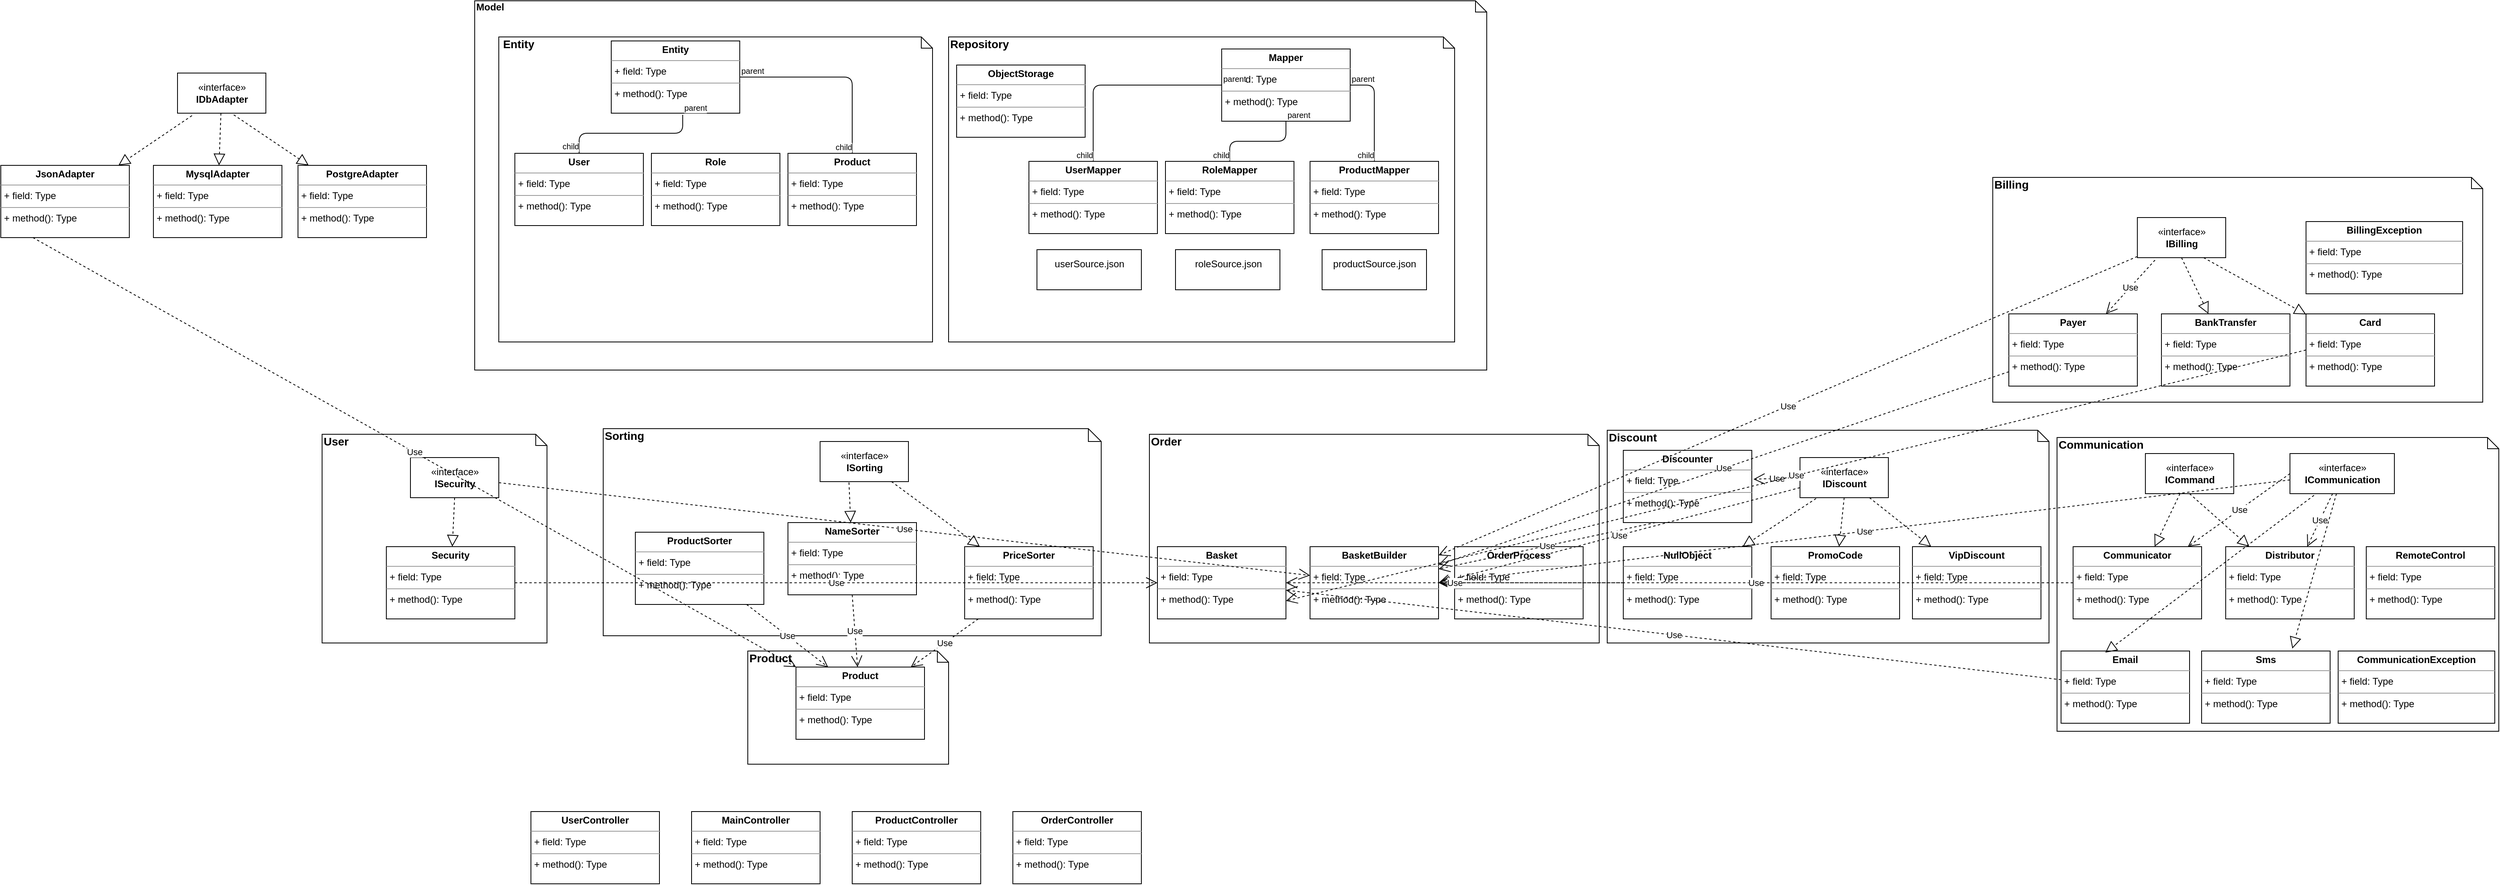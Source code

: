 <mxfile version="10.6.0" type="github"><diagram id="AGDRdy9E8Ncb0qvLrpPc" name="Page-1"><mxGraphModel dx="3084" dy="2414" grid="1" gridSize="10" guides="1" tooltips="1" connect="1" arrows="1" fold="1" page="1" pageScale="1" pageWidth="827" pageHeight="1169" math="0" shadow="0"><root><mxCell id="0"/><mxCell id="1" parent="0"/><mxCell id="s_mIsvqeOiiP8ByyHP-j-70" value="&lt;font size=&quot;1&quot;&gt;&lt;b style=&quot;font-size: 14px&quot;&gt;User&lt;/b&gt;&lt;/font&gt;" style="shape=note;whiteSpace=wrap;html=1;size=14;verticalAlign=top;align=left;spacingTop=-6;gradientColor=#ffffff;labelBackgroundColor=none;labelBorderColor=none;" vertex="1" parent="1"><mxGeometry x="-230" y="510" width="280" height="260" as="geometry"/></mxCell><mxCell id="s_mIsvqeOiiP8ByyHP-j-69" value="&lt;font size=&quot;1&quot;&gt;&lt;b style=&quot;font-size: 14px&quot;&gt;Sorting&lt;/b&gt;&lt;/font&gt;" style="shape=note;whiteSpace=wrap;html=1;size=16;verticalAlign=top;align=left;spacingTop=-6;gradientColor=#ffffff;" vertex="1" parent="1"><mxGeometry x="120" y="503" width="620" height="258" as="geometry"/></mxCell><mxCell id="s_mIsvqeOiiP8ByyHP-j-68" value="&lt;font size=&quot;1&quot;&gt;&lt;b style=&quot;font-size: 14px&quot;&gt;Product&lt;/b&gt;&lt;/font&gt;" style="shape=note;whiteSpace=wrap;html=1;size=14;verticalAlign=top;align=left;spacingTop=-6;gradientColor=#ffffff;" vertex="1" parent="1"><mxGeometry x="300" y="780" width="250" height="141" as="geometry"/></mxCell><mxCell id="s_mIsvqeOiiP8ByyHP-j-67" value="&lt;font size=&quot;1&quot;&gt;&lt;b style=&quot;font-size: 14px&quot;&gt;Order&lt;/b&gt;&lt;/font&gt;" style="shape=note;whiteSpace=wrap;html=1;size=14;verticalAlign=top;align=left;spacingTop=-6;gradientColor=#ffffff;" vertex="1" parent="1"><mxGeometry x="800" y="510" width="560" height="260" as="geometry"/></mxCell><mxCell id="s_mIsvqeOiiP8ByyHP-j-66" value="&lt;font size=&quot;1&quot;&gt;&lt;b style=&quot;font-size: 14px&quot;&gt;Discount&lt;/b&gt;&lt;/font&gt;" style="shape=note;whiteSpace=wrap;html=1;size=14;verticalAlign=top;align=left;spacingTop=-6;gradientColor=#ffffff;" vertex="1" parent="1"><mxGeometry x="1370" y="505" width="550" height="265" as="geometry"/></mxCell><mxCell id="s_mIsvqeOiiP8ByyHP-j-65" value="&lt;font size=&quot;1&quot;&gt;&lt;b style=&quot;font-size: 14px&quot;&gt;Communication&lt;/b&gt;&lt;/font&gt;" style="shape=note;whiteSpace=wrap;html=1;size=14;verticalAlign=top;align=left;spacingTop=-6;gradientColor=#ffffff;" vertex="1" parent="1"><mxGeometry x="1930" y="514" width="550" height="366" as="geometry"/></mxCell><mxCell id="s_mIsvqeOiiP8ByyHP-j-64" value="&lt;font size=&quot;1&quot;&gt;&lt;b style=&quot;font-size: 14px&quot;&gt;Billing&lt;/b&gt;&lt;/font&gt;" style="shape=note;whiteSpace=wrap;html=1;size=14;verticalAlign=top;align=left;spacingTop=-6;gradientColor=#ffffff;" vertex="1" parent="1"><mxGeometry x="1850" y="190" width="610" height="280" as="geometry"/></mxCell><mxCell id="s_mIsvqeOiiP8ByyHP-j-18" value="&lt;b&gt;Model&lt;/b&gt;" style="shape=note;whiteSpace=wrap;html=1;size=14;verticalAlign=top;align=left;spacingTop=-6;gradientColor=#ffffff;" vertex="1" parent="1"><mxGeometry x="-40" y="-30" width="1260" height="460" as="geometry"/></mxCell><mxCell id="s_mIsvqeOiiP8ByyHP-j-16" value="&lt;font size=&quot;1&quot;&gt;&lt;b style=&quot;font-size: 14px&quot;&gt;Repository&lt;/b&gt;&lt;/font&gt;" style="shape=note;whiteSpace=wrap;html=1;size=14;verticalAlign=top;align=left;spacingTop=-6;gradientColor=#ffffff;" vertex="1" parent="1"><mxGeometry x="550" y="15" width="630" height="380" as="geometry"/></mxCell><mxCell id="s_mIsvqeOiiP8ByyHP-j-15" value="&amp;nbsp;&lt;font style=&quot;font-size: 14px&quot;&gt;&lt;b&gt;Entity&lt;/b&gt;&lt;/font&gt;" style="shape=note;whiteSpace=wrap;html=1;size=14;verticalAlign=top;align=left;spacingTop=-6;gradientColor=#ffffff;" vertex="1" parent="1"><mxGeometry x="-10" y="15" width="540" height="380" as="geometry"/></mxCell><mxCell id="7Hd7Yw-MwSTJVAkwRDMc-30" value="" style="endArrow=none;html=1;edgeStyle=orthogonalEdgeStyle;" parent="1" source="7Hd7Yw-MwSTJVAkwRDMc-37" target="7Hd7Yw-MwSTJVAkwRDMc-35" edge="1"><mxGeometry relative="1" as="geometry"><mxPoint x="190" y="21" as="sourcePoint"/><mxPoint x="400" y="130" as="targetPoint"/></mxGeometry></mxCell><mxCell id="7Hd7Yw-MwSTJVAkwRDMc-31" value="parent" style="resizable=0;html=1;align=left;verticalAlign=bottom;labelBackgroundColor=#ffffff;fontSize=10;" parent="7Hd7Yw-MwSTJVAkwRDMc-30" connectable="0" vertex="1"><mxGeometry x="-1" relative="1" as="geometry"/></mxCell><mxCell id="7Hd7Yw-MwSTJVAkwRDMc-32" value="child" style="resizable=0;html=1;align=right;verticalAlign=bottom;labelBackgroundColor=#ffffff;fontSize=10;" parent="7Hd7Yw-MwSTJVAkwRDMc-30" connectable="0" vertex="1"><mxGeometry x="1" relative="1" as="geometry"/></mxCell><mxCell id="7Hd7Yw-MwSTJVAkwRDMc-34" value="&lt;p style=&quot;margin: 0px ; margin-top: 4px ; text-align: center&quot;&gt;&lt;b&gt;Role&lt;/b&gt;&lt;/p&gt;&lt;hr size=&quot;1&quot;&gt;&lt;p style=&quot;margin: 0px ; margin-left: 4px&quot;&gt;+ field: Type&lt;/p&gt;&lt;hr size=&quot;1&quot;&gt;&lt;p style=&quot;margin: 0px ; margin-left: 4px&quot;&gt;+ method(): Type&lt;/p&gt;" style="verticalAlign=top;align=left;overflow=fill;fontSize=12;fontFamily=Helvetica;html=1;" parent="1" vertex="1"><mxGeometry x="180" y="160" width="160" height="90" as="geometry"/></mxCell><mxCell id="7Hd7Yw-MwSTJVAkwRDMc-35" value="&lt;p style=&quot;margin: 0px ; margin-top: 4px ; text-align: center&quot;&gt;&lt;b&gt;Product&lt;/b&gt;&lt;br&gt;&lt;/p&gt;&lt;hr size=&quot;1&quot;&gt;&lt;p style=&quot;margin: 0px ; margin-left: 4px&quot;&gt;+ field: Type&lt;/p&gt;&lt;hr size=&quot;1&quot;&gt;&lt;p style=&quot;margin: 0px ; margin-left: 4px&quot;&gt;+ method(): Type&lt;/p&gt;" style="verticalAlign=top;align=left;overflow=fill;fontSize=12;fontFamily=Helvetica;html=1;" parent="1" vertex="1"><mxGeometry x="350" y="160" width="160" height="90" as="geometry"/></mxCell><mxCell id="7Hd7Yw-MwSTJVAkwRDMc-37" value="&lt;p style=&quot;margin: 0px ; margin-top: 4px ; text-align: center&quot;&gt;&lt;b&gt;Entity&lt;/b&gt;&lt;br&gt;&lt;/p&gt;&lt;hr size=&quot;1&quot;&gt;&lt;p style=&quot;margin: 0px ; margin-left: 4px&quot;&gt;+ field: Type&lt;/p&gt;&lt;hr size=&quot;1&quot;&gt;&lt;p style=&quot;margin: 0px ; margin-left: 4px&quot;&gt;+ method(): Type&lt;/p&gt;" style="verticalAlign=top;align=left;overflow=fill;fontSize=12;fontFamily=Helvetica;html=1;" parent="1" vertex="1"><mxGeometry x="130" y="20" width="160" height="90" as="geometry"/></mxCell><mxCell id="7Hd7Yw-MwSTJVAkwRDMc-38" value="" style="endArrow=none;html=1;edgeStyle=orthogonalEdgeStyle;exitX=0.556;exitY=1.022;exitDx=0;exitDy=0;exitPerimeter=0;entryX=0.5;entryY=0;entryDx=0;entryDy=0;" parent="1" source="7Hd7Yw-MwSTJVAkwRDMc-37" target="7Hd7Yw-MwSTJVAkwRDMc-41" edge="1"><mxGeometry relative="1" as="geometry"><mxPoint x="300" y="55" as="sourcePoint"/><mxPoint x="80" y="160" as="targetPoint"/></mxGeometry></mxCell><mxCell id="7Hd7Yw-MwSTJVAkwRDMc-39" value="parent" style="resizable=0;html=1;align=left;verticalAlign=bottom;labelBackgroundColor=#ffffff;fontSize=10;" parent="7Hd7Yw-MwSTJVAkwRDMc-38" connectable="0" vertex="1"><mxGeometry x="-1" relative="1" as="geometry"/></mxCell><mxCell id="7Hd7Yw-MwSTJVAkwRDMc-40" value="child" style="resizable=0;html=1;align=right;verticalAlign=bottom;labelBackgroundColor=#ffffff;fontSize=10;" parent="7Hd7Yw-MwSTJVAkwRDMc-38" connectable="0" vertex="1"><mxGeometry x="1" relative="1" as="geometry"/></mxCell><mxCell id="7Hd7Yw-MwSTJVAkwRDMc-41" value="&lt;p style=&quot;margin: 0px ; margin-top: 4px ; text-align: center&quot;&gt;&lt;b&gt;User&lt;/b&gt;&lt;br&gt;&lt;/p&gt;&lt;hr size=&quot;1&quot;&gt;&lt;p style=&quot;margin: 0px ; margin-left: 4px&quot;&gt;+ field: Type&lt;/p&gt;&lt;hr size=&quot;1&quot;&gt;&lt;p style=&quot;margin: 0px ; margin-left: 4px&quot;&gt;+ method(): Type&lt;/p&gt;" style="verticalAlign=top;align=left;overflow=fill;fontSize=12;fontFamily=Helvetica;html=1;" parent="1" vertex="1"><mxGeometry x="10" y="160" width="160" height="90" as="geometry"/></mxCell><mxCell id="7Hd7Yw-MwSTJVAkwRDMc-42" value="&lt;p style=&quot;margin: 0px ; margin-top: 4px ; text-align: center&quot;&gt;&lt;b&gt;Security&lt;/b&gt;&lt;br&gt;&lt;/p&gt;&lt;hr size=&quot;1&quot;&gt;&lt;p style=&quot;margin: 0px ; margin-left: 4px&quot;&gt;+ field: Type&lt;/p&gt;&lt;hr size=&quot;1&quot;&gt;&lt;p style=&quot;margin: 0px ; margin-left: 4px&quot;&gt;+ method(): Type&lt;/p&gt;" style="verticalAlign=top;align=left;overflow=fill;fontSize=12;fontFamily=Helvetica;html=1;" parent="1" vertex="1"><mxGeometry x="-150" y="650" width="160" height="90" as="geometry"/></mxCell><mxCell id="7Hd7Yw-MwSTJVAkwRDMc-43" value="&lt;p style=&quot;margin: 0px ; margin-top: 4px ; text-align: center&quot;&gt;&lt;b&gt;UserController&lt;/b&gt;&lt;br&gt;&lt;/p&gt;&lt;hr size=&quot;1&quot;&gt;&lt;p style=&quot;margin: 0px ; margin-left: 4px&quot;&gt;+ field: Type&lt;/p&gt;&lt;hr size=&quot;1&quot;&gt;&lt;p style=&quot;margin: 0px ; margin-left: 4px&quot;&gt;+ method(): Type&lt;/p&gt;" style="verticalAlign=top;align=left;overflow=fill;fontSize=12;fontFamily=Helvetica;html=1;" parent="1" vertex="1"><mxGeometry x="30" y="980" width="160" height="90" as="geometry"/></mxCell><mxCell id="7Hd7Yw-MwSTJVAkwRDMc-47" value="&lt;p style=&quot;margin: 0px ; margin-top: 4px ; text-align: center&quot;&gt;&lt;b&gt;Mapper&lt;/b&gt;&lt;br&gt;&lt;/p&gt;&lt;hr size=&quot;1&quot;&gt;&lt;p style=&quot;margin: 0px ; margin-left: 4px&quot;&gt;+ field: Type&lt;/p&gt;&lt;hr size=&quot;1&quot;&gt;&lt;p style=&quot;margin: 0px ; margin-left: 4px&quot;&gt;+ method(): Type&lt;/p&gt;" style="verticalAlign=top;align=left;overflow=fill;fontSize=12;fontFamily=Helvetica;html=1;" parent="1" vertex="1"><mxGeometry x="890" y="30" width="160" height="90" as="geometry"/></mxCell><mxCell id="7Hd7Yw-MwSTJVAkwRDMc-48" value="&lt;p style=&quot;margin: 0px ; margin-top: 4px ; text-align: center&quot;&gt;&lt;b&gt;ProductMapper&lt;/b&gt;&lt;br&gt;&lt;/p&gt;&lt;hr size=&quot;1&quot;&gt;&lt;p style=&quot;margin: 0px ; margin-left: 4px&quot;&gt;+ field: Type&lt;/p&gt;&lt;hr size=&quot;1&quot;&gt;&lt;p style=&quot;margin: 0px ; margin-left: 4px&quot;&gt;+ method(): Type&lt;/p&gt;" style="verticalAlign=top;align=left;overflow=fill;fontSize=12;fontFamily=Helvetica;html=1;" parent="1" vertex="1"><mxGeometry x="1000" y="170" width="160" height="90" as="geometry"/></mxCell><mxCell id="7Hd7Yw-MwSTJVAkwRDMc-49" value="&lt;p style=&quot;margin: 0px ; margin-top: 4px ; text-align: center&quot;&gt;&lt;b&gt;RoleMapper&lt;/b&gt;&lt;br&gt;&lt;/p&gt;&lt;hr size=&quot;1&quot;&gt;&lt;p style=&quot;margin: 0px ; margin-left: 4px&quot;&gt;+ field: Type&lt;/p&gt;&lt;hr size=&quot;1&quot;&gt;&lt;p style=&quot;margin: 0px ; margin-left: 4px&quot;&gt;+ method(): Type&lt;/p&gt;" style="verticalAlign=top;align=left;overflow=fill;fontSize=12;fontFamily=Helvetica;html=1;" parent="1" vertex="1"><mxGeometry x="820" y="170" width="160" height="90" as="geometry"/></mxCell><mxCell id="7Hd7Yw-MwSTJVAkwRDMc-50" value="&lt;p style=&quot;margin: 0px ; margin-top: 4px ; text-align: center&quot;&gt;&lt;b&gt;UserMapper&lt;/b&gt;&lt;br&gt;&lt;/p&gt;&lt;hr size=&quot;1&quot;&gt;&lt;p style=&quot;margin: 0px ; margin-left: 4px&quot;&gt;+ field: Type&lt;/p&gt;&lt;hr size=&quot;1&quot;&gt;&lt;p style=&quot;margin: 0px ; margin-left: 4px&quot;&gt;+ method(): Type&lt;/p&gt;" style="verticalAlign=top;align=left;overflow=fill;fontSize=12;fontFamily=Helvetica;html=1;" parent="1" vertex="1"><mxGeometry x="650" y="170" width="160" height="90" as="geometry"/></mxCell><mxCell id="HJIpGyrJuuj5EZEITsqE-1" value="" style="endArrow=none;html=1;edgeStyle=orthogonalEdgeStyle;" parent="1" source="7Hd7Yw-MwSTJVAkwRDMc-47" target="7Hd7Yw-MwSTJVAkwRDMc-50" edge="1"><mxGeometry relative="1" as="geometry"><mxPoint x="-40.5" y="375.294" as="sourcePoint"/><mxPoint x="219.441" y="480" as="targetPoint"/></mxGeometry></mxCell><mxCell id="HJIpGyrJuuj5EZEITsqE-2" value="parent" style="resizable=0;html=1;align=left;verticalAlign=bottom;labelBackgroundColor=#ffffff;fontSize=10;" parent="HJIpGyrJuuj5EZEITsqE-1" connectable="0" vertex="1"><mxGeometry x="-1" relative="1" as="geometry"/></mxCell><mxCell id="HJIpGyrJuuj5EZEITsqE-3" value="child" style="resizable=0;html=1;align=right;verticalAlign=bottom;labelBackgroundColor=#ffffff;fontSize=10;" parent="HJIpGyrJuuj5EZEITsqE-1" connectable="0" vertex="1"><mxGeometry x="1" relative="1" as="geometry"/></mxCell><mxCell id="HJIpGyrJuuj5EZEITsqE-4" value="" style="endArrow=none;html=1;edgeStyle=orthogonalEdgeStyle;" parent="1" source="7Hd7Yw-MwSTJVAkwRDMc-47" target="7Hd7Yw-MwSTJVAkwRDMc-49" edge="1"><mxGeometry relative="1" as="geometry"><mxPoint x="60" y="350.294" as="sourcePoint"/><mxPoint x="319.941" y="455" as="targetPoint"/></mxGeometry></mxCell><mxCell id="HJIpGyrJuuj5EZEITsqE-5" value="parent" style="resizable=0;html=1;align=left;verticalAlign=bottom;labelBackgroundColor=#ffffff;fontSize=10;" parent="HJIpGyrJuuj5EZEITsqE-4" connectable="0" vertex="1"><mxGeometry x="-1" relative="1" as="geometry"/></mxCell><mxCell id="HJIpGyrJuuj5EZEITsqE-6" value="child" style="resizable=0;html=1;align=right;verticalAlign=bottom;labelBackgroundColor=#ffffff;fontSize=10;" parent="HJIpGyrJuuj5EZEITsqE-4" connectable="0" vertex="1"><mxGeometry x="1" relative="1" as="geometry"/></mxCell><mxCell id="HJIpGyrJuuj5EZEITsqE-7" value="" style="endArrow=none;html=1;edgeStyle=orthogonalEdgeStyle;exitX=1;exitY=0.5;exitDx=0;exitDy=0;" parent="1" source="7Hd7Yw-MwSTJVAkwRDMc-47" target="7Hd7Yw-MwSTJVAkwRDMc-48" edge="1"><mxGeometry relative="1" as="geometry"><mxPoint x="153" y="299.794" as="sourcePoint"/><mxPoint x="412.941" y="404.5" as="targetPoint"/></mxGeometry></mxCell><mxCell id="HJIpGyrJuuj5EZEITsqE-8" value="parent" style="resizable=0;html=1;align=left;verticalAlign=bottom;labelBackgroundColor=#ffffff;fontSize=10;" parent="HJIpGyrJuuj5EZEITsqE-7" connectable="0" vertex="1"><mxGeometry x="-1" relative="1" as="geometry"/></mxCell><mxCell id="HJIpGyrJuuj5EZEITsqE-9" value="child" style="resizable=0;html=1;align=right;verticalAlign=bottom;labelBackgroundColor=#ffffff;fontSize=10;" parent="HJIpGyrJuuj5EZEITsqE-7" connectable="0" vertex="1"><mxGeometry x="1" relative="1" as="geometry"/></mxCell><mxCell id="MJC0RwWzdKKpVXB5seMG-1" value="&lt;p style=&quot;margin: 0px ; margin-top: 4px ; text-align: center&quot;&gt;&lt;b&gt;ObjectStorage&lt;/b&gt;&lt;br&gt;&lt;/p&gt;&lt;hr size=&quot;1&quot;&gt;&lt;p style=&quot;margin: 0px ; margin-left: 4px&quot;&gt;+ field: Type&lt;/p&gt;&lt;hr size=&quot;1&quot;&gt;&lt;p style=&quot;margin: 0px ; margin-left: 4px&quot;&gt;+ method(): Type&lt;/p&gt;" style="verticalAlign=top;align=left;overflow=fill;fontSize=12;fontFamily=Helvetica;html=1;" parent="1" vertex="1"><mxGeometry x="560" y="50" width="160" height="90" as="geometry"/></mxCell><mxCell id="s_mIsvqeOiiP8ByyHP-j-1" value="«interface»&lt;br&gt;&lt;div&gt;&lt;b&gt;ISecurity&lt;/b&gt;&lt;/div&gt;" style="html=1;gradientColor=#ffffff;align=center;" vertex="1" parent="1"><mxGeometry x="-120" y="539" width="110" height="50" as="geometry"/></mxCell><mxCell id="s_mIsvqeOiiP8ByyHP-j-3" value="" style="endArrow=block;dashed=1;endFill=0;endSize=12;html=1;exitX=0.5;exitY=1;exitDx=0;exitDy=0;" edge="1" parent="1" source="s_mIsvqeOiiP8ByyHP-j-1" target="7Hd7Yw-MwSTJVAkwRDMc-42"><mxGeometry width="160" relative="1" as="geometry"><mxPoint x="20" y="490" as="sourcePoint"/><mxPoint x="180" y="490" as="targetPoint"/></mxGeometry></mxCell><mxCell id="s_mIsvqeOiiP8ByyHP-j-4" value="&lt;p style=&quot;margin: 0px ; margin-top: 4px ; text-align: center&quot;&gt;&lt;b&gt;NameSorter&lt;/b&gt;&lt;br&gt;&lt;/p&gt;&lt;hr size=&quot;1&quot;&gt;&lt;p style=&quot;margin: 0px ; margin-left: 4px&quot;&gt;+ field: Type&lt;/p&gt;&lt;hr size=&quot;1&quot;&gt;&lt;p style=&quot;margin: 0px ; margin-left: 4px&quot;&gt;+ method(): Type&lt;/p&gt;" style="verticalAlign=top;align=left;overflow=fill;fontSize=12;fontFamily=Helvetica;html=1;" vertex="1" parent="1"><mxGeometry x="350" y="620" width="160" height="90" as="geometry"/></mxCell><mxCell id="s_mIsvqeOiiP8ByyHP-j-5" value="«interface»&lt;br&gt;&lt;div&gt;&lt;b&gt;ISorting&lt;/b&gt;&lt;/div&gt;" style="html=1;gradientColor=#ffffff;align=center;" vertex="1" parent="1"><mxGeometry x="390" y="519" width="110" height="50" as="geometry"/></mxCell><mxCell id="s_mIsvqeOiiP8ByyHP-j-6" value="«interface»&lt;br&gt;&lt;div&gt;&lt;b&gt;IDiscount&lt;/b&gt;&lt;/div&gt;" style="html=1;gradientColor=#ffffff;align=center;" vertex="1" parent="1"><mxGeometry x="1610" y="539" width="110" height="50" as="geometry"/></mxCell><mxCell id="s_mIsvqeOiiP8ByyHP-j-7" value="&lt;p style=&quot;margin: 0px ; margin-top: 4px ; text-align: center&quot;&gt;&lt;b&gt;PriceSorter&lt;/b&gt;&lt;br&gt;&lt;/p&gt;&lt;hr size=&quot;1&quot;&gt;&lt;p style=&quot;margin: 0px ; margin-left: 4px&quot;&gt;+ field: Type&lt;/p&gt;&lt;hr size=&quot;1&quot;&gt;&lt;p style=&quot;margin: 0px ; margin-left: 4px&quot;&gt;+ method(): Type&lt;/p&gt;" style="verticalAlign=top;align=left;overflow=fill;fontSize=12;fontFamily=Helvetica;html=1;" vertex="1" parent="1"><mxGeometry x="570" y="650" width="160" height="90" as="geometry"/></mxCell><mxCell id="s_mIsvqeOiiP8ByyHP-j-8" value="&lt;p style=&quot;margin: 0px ; margin-top: 4px ; text-align: center&quot;&gt;&lt;b&gt;ProductSorter&lt;/b&gt;&lt;br&gt;&lt;/p&gt;&lt;hr size=&quot;1&quot;&gt;&lt;p style=&quot;margin: 0px ; margin-left: 4px&quot;&gt;+ field: Type&lt;/p&gt;&lt;hr size=&quot;1&quot;&gt;&lt;p style=&quot;margin: 0px ; margin-left: 4px&quot;&gt;+ method(): Type&lt;/p&gt;" style="verticalAlign=top;align=left;overflow=fill;fontSize=12;fontFamily=Helvetica;html=1;" vertex="1" parent="1"><mxGeometry x="160" y="632" width="160" height="90" as="geometry"/></mxCell><mxCell id="s_mIsvqeOiiP8ByyHP-j-9" value="" style="endArrow=block;dashed=1;endFill=0;endSize=12;html=1;" edge="1" parent="1" source="s_mIsvqeOiiP8ByyHP-j-5" target="s_mIsvqeOiiP8ByyHP-j-7"><mxGeometry width="160" relative="1" as="geometry"><mxPoint x="439.5" y="609" as="sourcePoint"/><mxPoint x="439.5" y="664" as="targetPoint"/></mxGeometry></mxCell><mxCell id="s_mIsvqeOiiP8ByyHP-j-10" value="" style="endArrow=block;dashed=1;endFill=0;endSize=12;html=1;exitX=0.327;exitY=1.02;exitDx=0;exitDy=0;exitPerimeter=0;" edge="1" parent="1" source="s_mIsvqeOiiP8ByyHP-j-5" target="s_mIsvqeOiiP8ByyHP-j-4"><mxGeometry width="160" relative="1" as="geometry"><mxPoint x="120" y="620" as="sourcePoint"/><mxPoint x="120" y="675" as="targetPoint"/></mxGeometry></mxCell><mxCell id="s_mIsvqeOiiP8ByyHP-j-11" value="&lt;p style=&quot;margin: 0px ; margin-top: 4px ; text-align: center&quot;&gt;&lt;b&gt;Product&lt;/b&gt;&lt;br&gt;&lt;/p&gt;&lt;hr size=&quot;1&quot;&gt;&lt;p style=&quot;margin: 0px ; margin-left: 4px&quot;&gt;+ field: Type&lt;/p&gt;&lt;hr size=&quot;1&quot;&gt;&lt;p style=&quot;margin: 0px ; margin-left: 4px&quot;&gt;+ method(): Type&lt;/p&gt;" style="verticalAlign=top;align=left;overflow=fill;fontSize=12;fontFamily=Helvetica;html=1;" vertex="1" parent="1"><mxGeometry x="360" y="800" width="160" height="90" as="geometry"/></mxCell><mxCell id="s_mIsvqeOiiP8ByyHP-j-12" value="Use" style="endArrow=open;endSize=12;dashed=1;html=1;exitX=0.5;exitY=1;exitDx=0;exitDy=0;" edge="1" parent="1" source="s_mIsvqeOiiP8ByyHP-j-4" target="s_mIsvqeOiiP8ByyHP-j-11"><mxGeometry width="160" relative="1" as="geometry"><mxPoint x="413" y="574" as="sourcePoint"/><mxPoint x="573" y="574" as="targetPoint"/></mxGeometry></mxCell><mxCell id="s_mIsvqeOiiP8ByyHP-j-13" value="Use" style="endArrow=open;endSize=12;dashed=1;html=1;" edge="1" parent="1" source="s_mIsvqeOiiP8ByyHP-j-7" target="s_mIsvqeOiiP8ByyHP-j-11"><mxGeometry width="160" relative="1" as="geometry"><mxPoint x="404" y="680" as="sourcePoint"/><mxPoint x="660" y="609.143" as="targetPoint"/></mxGeometry></mxCell><mxCell id="s_mIsvqeOiiP8ByyHP-j-14" value="Use" style="endArrow=open;endSize=12;dashed=1;html=1;entryX=0.25;entryY=0;entryDx=0;entryDy=0;" edge="1" parent="1" source="s_mIsvqeOiiP8ByyHP-j-8" target="s_mIsvqeOiiP8ByyHP-j-11"><mxGeometry width="160" relative="1" as="geometry"><mxPoint x="344" y="677" as="sourcePoint"/><mxPoint x="600" y="606.143" as="targetPoint"/></mxGeometry></mxCell><mxCell id="s_mIsvqeOiiP8ByyHP-j-25" value="&lt;div&gt;productSource.json&lt;/div&gt;&lt;div&gt;&lt;br&gt;&lt;/div&gt;" style="html=1;gradientColor=#ffffff;align=center;" vertex="1" parent="1"><mxGeometry x="1015" y="280" width="130" height="50" as="geometry"/></mxCell><mxCell id="s_mIsvqeOiiP8ByyHP-j-26" value="&lt;div&gt;userSource.json&lt;/div&gt;&lt;div&gt;&lt;br&gt;&lt;/div&gt;" style="html=1;gradientColor=#ffffff;align=center;" vertex="1" parent="1"><mxGeometry x="660" y="280" width="130" height="50" as="geometry"/></mxCell><mxCell id="s_mIsvqeOiiP8ByyHP-j-27" value="&lt;div&gt;roleSource.json&lt;/div&gt;&lt;div&gt;&lt;br&gt;&lt;/div&gt;" style="html=1;gradientColor=#ffffff;align=center;" vertex="1" parent="1"><mxGeometry x="832.5" y="280" width="130" height="50" as="geometry"/></mxCell><mxCell id="s_mIsvqeOiiP8ByyHP-j-28" value="&lt;p style=&quot;margin: 0px ; margin-top: 4px ; text-align: center&quot;&gt;&lt;b&gt;OrderController&lt;/b&gt;&lt;br&gt;&lt;/p&gt;&lt;hr size=&quot;1&quot;&gt;&lt;p style=&quot;margin: 0px ; margin-left: 4px&quot;&gt;+ field: Type&lt;/p&gt;&lt;hr size=&quot;1&quot;&gt;&lt;p style=&quot;margin: 0px ; margin-left: 4px&quot;&gt;+ method(): Type&lt;/p&gt;" style="verticalAlign=top;align=left;overflow=fill;fontSize=12;fontFamily=Helvetica;html=1;" vertex="1" parent="1"><mxGeometry x="630" y="980" width="160" height="90" as="geometry"/></mxCell><mxCell id="s_mIsvqeOiiP8ByyHP-j-29" value="&lt;p style=&quot;margin: 0px ; margin-top: 4px ; text-align: center&quot;&gt;&lt;b&gt;ProductController&lt;/b&gt;&lt;br&gt;&lt;/p&gt;&lt;hr size=&quot;1&quot;&gt;&lt;p style=&quot;margin: 0px ; margin-left: 4px&quot;&gt;+ field: Type&lt;/p&gt;&lt;hr size=&quot;1&quot;&gt;&lt;p style=&quot;margin: 0px ; margin-left: 4px&quot;&gt;+ method(): Type&lt;/p&gt;" style="verticalAlign=top;align=left;overflow=fill;fontSize=12;fontFamily=Helvetica;html=1;" vertex="1" parent="1"><mxGeometry x="430" y="980" width="160" height="90" as="geometry"/></mxCell><mxCell id="s_mIsvqeOiiP8ByyHP-j-30" value="&lt;p style=&quot;margin: 0px ; margin-top: 4px ; text-align: center&quot;&gt;&lt;b&gt;MainController&lt;/b&gt;&lt;br&gt;&lt;/p&gt;&lt;hr size=&quot;1&quot;&gt;&lt;p style=&quot;margin: 0px ; margin-left: 4px&quot;&gt;+ field: Type&lt;/p&gt;&lt;hr size=&quot;1&quot;&gt;&lt;p style=&quot;margin: 0px ; margin-left: 4px&quot;&gt;+ method(): Type&lt;/p&gt;" style="verticalAlign=top;align=left;overflow=fill;fontSize=12;fontFamily=Helvetica;html=1;" vertex="1" parent="1"><mxGeometry x="230" y="980" width="160" height="90" as="geometry"/></mxCell><mxCell id="s_mIsvqeOiiP8ByyHP-j-31" value="&lt;p style=&quot;margin: 0px ; margin-top: 4px ; text-align: center&quot;&gt;&lt;b&gt;OrderProcess&lt;/b&gt;&lt;/p&gt;&lt;hr size=&quot;1&quot;&gt;&lt;p style=&quot;margin: 0px ; margin-left: 4px&quot;&gt;+ field: Type&lt;/p&gt;&lt;hr size=&quot;1&quot;&gt;&lt;p style=&quot;margin: 0px ; margin-left: 4px&quot;&gt;+ method(): Type&lt;/p&gt;" style="verticalAlign=top;align=left;overflow=fill;fontSize=12;fontFamily=Helvetica;html=1;" vertex="1" parent="1"><mxGeometry x="1180" y="650" width="160" height="90" as="geometry"/></mxCell><mxCell id="s_mIsvqeOiiP8ByyHP-j-32" value="&lt;p style=&quot;margin: 0px ; margin-top: 4px ; text-align: center&quot;&gt;&lt;b&gt;BasketBuilder&lt;/b&gt;&lt;br&gt;&lt;/p&gt;&lt;hr size=&quot;1&quot;&gt;&lt;p style=&quot;margin: 0px ; margin-left: 4px&quot;&gt;+ field: Type&lt;/p&gt;&lt;hr size=&quot;1&quot;&gt;&lt;p style=&quot;margin: 0px ; margin-left: 4px&quot;&gt;+ method(): Type&lt;/p&gt;" style="verticalAlign=top;align=left;overflow=fill;fontSize=12;fontFamily=Helvetica;html=1;" vertex="1" parent="1"><mxGeometry x="1000" y="650" width="160" height="90" as="geometry"/></mxCell><mxCell id="s_mIsvqeOiiP8ByyHP-j-33" value="&lt;p style=&quot;margin: 0px ; margin-top: 4px ; text-align: center&quot;&gt;&lt;b&gt;Basket&lt;/b&gt;&lt;br&gt;&lt;/p&gt;&lt;hr size=&quot;1&quot;&gt;&lt;p style=&quot;margin: 0px ; margin-left: 4px&quot;&gt;+ field: Type&lt;/p&gt;&lt;hr size=&quot;1&quot;&gt;&lt;p style=&quot;margin: 0px ; margin-left: 4px&quot;&gt;+ method(): Type&lt;/p&gt;" style="verticalAlign=top;align=left;overflow=fill;fontSize=12;fontFamily=Helvetica;html=1;" vertex="1" parent="1"><mxGeometry x="810" y="650" width="160" height="90" as="geometry"/></mxCell><mxCell id="s_mIsvqeOiiP8ByyHP-j-34" value="&lt;p style=&quot;margin: 0px ; margin-top: 4px ; text-align: center&quot;&gt;&lt;b&gt;VipDiscount&lt;/b&gt;&lt;/p&gt;&lt;hr size=&quot;1&quot;&gt;&lt;p style=&quot;margin: 0px ; margin-left: 4px&quot;&gt;+ field: Type&lt;/p&gt;&lt;hr size=&quot;1&quot;&gt;&lt;p style=&quot;margin: 0px ; margin-left: 4px&quot;&gt;+ method(): Type&lt;/p&gt;" style="verticalAlign=top;align=left;overflow=fill;fontSize=12;fontFamily=Helvetica;html=1;" vertex="1" parent="1"><mxGeometry x="1750" y="650" width="160" height="90" as="geometry"/></mxCell><mxCell id="s_mIsvqeOiiP8ByyHP-j-35" value="&lt;p style=&quot;margin: 0px ; margin-top: 4px ; text-align: center&quot;&gt;&lt;b&gt;PromoCode&lt;/b&gt;&lt;br&gt;&lt;/p&gt;&lt;hr size=&quot;1&quot;&gt;&lt;p style=&quot;margin: 0px ; margin-left: 4px&quot;&gt;+ field: Type&lt;/p&gt;&lt;hr size=&quot;1&quot;&gt;&lt;p style=&quot;margin: 0px ; margin-left: 4px&quot;&gt;+ method(): Type&lt;/p&gt;" style="verticalAlign=top;align=left;overflow=fill;fontSize=12;fontFamily=Helvetica;html=1;" vertex="1" parent="1"><mxGeometry x="1574" y="650" width="160" height="90" as="geometry"/></mxCell><mxCell id="s_mIsvqeOiiP8ByyHP-j-36" value="&lt;p style=&quot;margin: 0px ; margin-top: 4px ; text-align: center&quot;&gt;&lt;b&gt;NullObject&lt;/b&gt;&lt;/p&gt;&lt;hr size=&quot;1&quot;&gt;&lt;p style=&quot;margin: 0px ; margin-left: 4px&quot;&gt;+ field: Type&lt;/p&gt;&lt;hr size=&quot;1&quot;&gt;&lt;p style=&quot;margin: 0px ; margin-left: 4px&quot;&gt;+ method(): Type&lt;/p&gt;" style="verticalAlign=top;align=left;overflow=fill;fontSize=12;fontFamily=Helvetica;html=1;" vertex="1" parent="1"><mxGeometry x="1390" y="650" width="160" height="90" as="geometry"/></mxCell><mxCell id="s_mIsvqeOiiP8ByyHP-j-37" value="&lt;p style=&quot;margin: 0px ; margin-top: 4px ; text-align: center&quot;&gt;&lt;b&gt;Discounter&lt;/b&gt;&lt;/p&gt;&lt;hr size=&quot;1&quot;&gt;&lt;p style=&quot;margin: 0px ; margin-left: 4px&quot;&gt;+ field: Type&lt;/p&gt;&lt;hr size=&quot;1&quot;&gt;&lt;p style=&quot;margin: 0px ; margin-left: 4px&quot;&gt;+ method(): Type&lt;/p&gt;" style="verticalAlign=top;align=left;overflow=fill;fontSize=12;fontFamily=Helvetica;html=1;" vertex="1" parent="1"><mxGeometry x="1390" y="530" width="160" height="90" as="geometry"/></mxCell><mxCell id="s_mIsvqeOiiP8ByyHP-j-38" value="" style="endArrow=block;dashed=1;endFill=0;endSize=12;html=1;" edge="1" parent="1" source="s_mIsvqeOiiP8ByyHP-j-6" target="s_mIsvqeOiiP8ByyHP-j-34"><mxGeometry width="160" relative="1" as="geometry"><mxPoint x="1740" y="599" as="sourcePoint"/><mxPoint x="1900" y="599" as="targetPoint"/></mxGeometry></mxCell><mxCell id="s_mIsvqeOiiP8ByyHP-j-39" value="Use" style="endArrow=open;endSize=12;dashed=1;html=1;exitX=0;exitY=0.5;exitDx=0;exitDy=0;entryX=1.013;entryY=0.4;entryDx=0;entryDy=0;entryPerimeter=0;" edge="1" parent="1" source="s_mIsvqeOiiP8ByyHP-j-6" target="s_mIsvqeOiiP8ByyHP-j-37"><mxGeometry width="160" relative="1" as="geometry"><mxPoint x="1410" y="830" as="sourcePoint"/><mxPoint x="1570" y="830" as="targetPoint"/></mxGeometry></mxCell><mxCell id="s_mIsvqeOiiP8ByyHP-j-40" value="" style="endArrow=block;dashed=1;endFill=0;endSize=12;html=1;exitX=0.182;exitY=1.02;exitDx=0;exitDy=0;exitPerimeter=0;" edge="1" parent="1" source="s_mIsvqeOiiP8ByyHP-j-6" target="s_mIsvqeOiiP8ByyHP-j-36"><mxGeometry width="160" relative="1" as="geometry"><mxPoint x="1620" y="620" as="sourcePoint"/><mxPoint x="1780" y="620" as="targetPoint"/></mxGeometry></mxCell><mxCell id="s_mIsvqeOiiP8ByyHP-j-41" value="" style="endArrow=block;dashed=1;endFill=0;endSize=12;html=1;exitX=0.5;exitY=1;exitDx=0;exitDy=0;" edge="1" parent="1" source="s_mIsvqeOiiP8ByyHP-j-6" target="s_mIsvqeOiiP8ByyHP-j-35"><mxGeometry width="160" relative="1" as="geometry"><mxPoint x="1750" y="609" as="sourcePoint"/><mxPoint x="1910" y="609" as="targetPoint"/></mxGeometry></mxCell><mxCell id="s_mIsvqeOiiP8ByyHP-j-42" value="«interface»&lt;br&gt;&lt;div&gt;&lt;b&gt;ICommand&lt;/b&gt;&lt;/div&gt;" style="html=1;gradientColor=#ffffff;align=center;" vertex="1" parent="1"><mxGeometry x="2040" y="534" width="110" height="50" as="geometry"/></mxCell><mxCell id="s_mIsvqeOiiP8ByyHP-j-43" value="«interface»&lt;br&gt;&lt;div&gt;&lt;b&gt;ICommunication&lt;/b&gt;&lt;/div&gt;" style="html=1;gradientColor=#ffffff;align=center;" vertex="1" parent="1"><mxGeometry x="2220" y="534" width="130" height="50" as="geometry"/></mxCell><mxCell id="s_mIsvqeOiiP8ByyHP-j-44" value="&lt;p style=&quot;margin: 0px ; margin-top: 4px ; text-align: center&quot;&gt;&lt;b&gt;RemoteControl&lt;/b&gt;&lt;/p&gt;&lt;hr size=&quot;1&quot;&gt;&lt;p style=&quot;margin: 0px ; margin-left: 4px&quot;&gt;+ field: Type&lt;/p&gt;&lt;hr size=&quot;1&quot;&gt;&lt;p style=&quot;margin: 0px ; margin-left: 4px&quot;&gt;+ method(): Type&lt;/p&gt;" style="verticalAlign=top;align=left;overflow=fill;fontSize=12;fontFamily=Helvetica;html=1;" vertex="1" parent="1"><mxGeometry x="2315" y="650" width="160" height="90" as="geometry"/></mxCell><mxCell id="s_mIsvqeOiiP8ByyHP-j-45" value="&lt;p style=&quot;margin: 0px ; margin-top: 4px ; text-align: center&quot;&gt;&lt;b&gt;Distributor&lt;/b&gt;&lt;/p&gt;&lt;hr size=&quot;1&quot;&gt;&lt;p style=&quot;margin: 0px ; margin-left: 4px&quot;&gt;+ field: Type&lt;/p&gt;&lt;hr size=&quot;1&quot;&gt;&lt;p style=&quot;margin: 0px ; margin-left: 4px&quot;&gt;+ method(): Type&lt;/p&gt;" style="verticalAlign=top;align=left;overflow=fill;fontSize=12;fontFamily=Helvetica;html=1;" vertex="1" parent="1"><mxGeometry x="2140" y="650" width="160" height="90" as="geometry"/></mxCell><mxCell id="s_mIsvqeOiiP8ByyHP-j-46" value="&lt;p style=&quot;margin: 0px ; margin-top: 4px ; text-align: center&quot;&gt;&lt;b&gt;Communicator&lt;/b&gt;&lt;/p&gt;&lt;hr size=&quot;1&quot;&gt;&lt;p style=&quot;margin: 0px ; margin-left: 4px&quot;&gt;+ field: Type&lt;/p&gt;&lt;hr size=&quot;1&quot;&gt;&lt;p style=&quot;margin: 0px ; margin-left: 4px&quot;&gt;+ method(): Type&lt;/p&gt;" style="verticalAlign=top;align=left;overflow=fill;fontSize=12;fontFamily=Helvetica;html=1;" vertex="1" parent="1"><mxGeometry x="1950" y="650" width="160" height="90" as="geometry"/></mxCell><mxCell id="s_mIsvqeOiiP8ByyHP-j-47" value="&lt;p style=&quot;margin: 0px ; margin-top: 4px ; text-align: center&quot;&gt;&lt;b&gt;Sms&lt;/b&gt;&lt;/p&gt;&lt;hr size=&quot;1&quot;&gt;&lt;p style=&quot;margin: 0px ; margin-left: 4px&quot;&gt;+ field: Type&lt;/p&gt;&lt;hr size=&quot;1&quot;&gt;&lt;p style=&quot;margin: 0px ; margin-left: 4px&quot;&gt;+ method(): Type&lt;/p&gt;" style="verticalAlign=top;align=left;overflow=fill;fontSize=12;fontFamily=Helvetica;html=1;" vertex="1" parent="1"><mxGeometry x="2110" y="780" width="160" height="90" as="geometry"/></mxCell><mxCell id="s_mIsvqeOiiP8ByyHP-j-48" value="&lt;p style=&quot;margin: 0px ; margin-top: 4px ; text-align: center&quot;&gt;&lt;b&gt;Email&lt;/b&gt;&lt;/p&gt;&lt;hr size=&quot;1&quot;&gt;&lt;p style=&quot;margin: 0px ; margin-left: 4px&quot;&gt;+ field: Type&lt;/p&gt;&lt;hr size=&quot;1&quot;&gt;&lt;p style=&quot;margin: 0px ; margin-left: 4px&quot;&gt;+ method(): Type&lt;/p&gt;" style="verticalAlign=top;align=left;overflow=fill;fontSize=12;fontFamily=Helvetica;html=1;" vertex="1" parent="1"><mxGeometry x="1935" y="780" width="160" height="90" as="geometry"/></mxCell><mxCell id="s_mIsvqeOiiP8ByyHP-j-49" value="" style="endArrow=block;dashed=1;endFill=0;endSize=12;html=1;entryX=0.706;entryY=-0.033;entryDx=0;entryDy=0;entryPerimeter=0;" edge="1" parent="1" source="s_mIsvqeOiiP8ByyHP-j-43" target="s_mIsvqeOiiP8ByyHP-j-47"><mxGeometry width="160" relative="1" as="geometry"><mxPoint x="1710.305" y="599" as="sourcePoint"/><mxPoint x="1796.45" y="660" as="targetPoint"/></mxGeometry></mxCell><mxCell id="s_mIsvqeOiiP8ByyHP-j-50" value="" style="endArrow=block;dashed=1;endFill=0;endSize=12;html=1;entryX=0.344;entryY=0.022;entryDx=0;entryDy=0;entryPerimeter=0;" edge="1" parent="1" target="s_mIsvqeOiiP8ByyHP-j-48"><mxGeometry width="160" relative="1" as="geometry"><mxPoint x="2250" y="586" as="sourcePoint"/><mxPoint x="1806.45" y="670" as="targetPoint"/></mxGeometry></mxCell><mxCell id="s_mIsvqeOiiP8ByyHP-j-51" value="" style="endArrow=block;dashed=1;endFill=0;endSize=12;html=1;exitX=0.5;exitY=1;exitDx=0;exitDy=0;" edge="1" parent="1" source="s_mIsvqeOiiP8ByyHP-j-42" target="s_mIsvqeOiiP8ByyHP-j-45"><mxGeometry width="160" relative="1" as="geometry"><mxPoint x="1710.305" y="599" as="sourcePoint"/><mxPoint x="1796.45" y="660" as="targetPoint"/></mxGeometry></mxCell><mxCell id="s_mIsvqeOiiP8ByyHP-j-52" value="" style="endArrow=block;dashed=1;endFill=0;endSize=12;html=1;" edge="1" parent="1" source="s_mIsvqeOiiP8ByyHP-j-42" target="s_mIsvqeOiiP8ByyHP-j-46"><mxGeometry width="160" relative="1" as="geometry"><mxPoint x="1720.305" y="609" as="sourcePoint"/><mxPoint x="1806.45" y="670" as="targetPoint"/></mxGeometry></mxCell><mxCell id="s_mIsvqeOiiP8ByyHP-j-53" value="Use" style="endArrow=open;endSize=12;dashed=1;html=1;exitX=0;exitY=0.5;exitDx=0;exitDy=0;" edge="1" parent="1" source="s_mIsvqeOiiP8ByyHP-j-43" target="s_mIsvqeOiiP8ByyHP-j-46"><mxGeometry width="160" relative="1" as="geometry"><mxPoint x="1620" y="574" as="sourcePoint"/><mxPoint x="1562" y="576" as="targetPoint"/></mxGeometry></mxCell><mxCell id="s_mIsvqeOiiP8ByyHP-j-54" value="Use" style="endArrow=open;endSize=12;dashed=1;html=1;" edge="1" parent="1" source="s_mIsvqeOiiP8ByyHP-j-43" target="s_mIsvqeOiiP8ByyHP-j-45"><mxGeometry width="160" relative="1" as="geometry"><mxPoint x="2230" y="569" as="sourcePoint"/><mxPoint x="2112.904" y="660" as="targetPoint"/></mxGeometry></mxCell><mxCell id="s_mIsvqeOiiP8ByyHP-j-55" value="&lt;p style=&quot;margin: 0px ; margin-top: 4px ; text-align: center&quot;&gt;&lt;b&gt;BankTransfer&lt;/b&gt;&lt;/p&gt;&lt;hr size=&quot;1&quot;&gt;&lt;p style=&quot;margin: 0px ; margin-left: 4px&quot;&gt;+ field: Type&lt;/p&gt;&lt;hr size=&quot;1&quot;&gt;&lt;p style=&quot;margin: 0px ; margin-left: 4px&quot;&gt;+ method(): Type&lt;/p&gt;" style="verticalAlign=top;align=left;overflow=fill;fontSize=12;fontFamily=Helvetica;html=1;" vertex="1" parent="1"><mxGeometry x="2060" y="360" width="160" height="90" as="geometry"/></mxCell><mxCell id="s_mIsvqeOiiP8ByyHP-j-56" value="&lt;p style=&quot;margin: 0px ; margin-top: 4px ; text-align: center&quot;&gt;&lt;b&gt;Payer&lt;/b&gt;&lt;/p&gt;&lt;hr size=&quot;1&quot;&gt;&lt;p style=&quot;margin: 0px ; margin-left: 4px&quot;&gt;+ field: Type&lt;/p&gt;&lt;hr size=&quot;1&quot;&gt;&lt;p style=&quot;margin: 0px ; margin-left: 4px&quot;&gt;+ method(): Type&lt;/p&gt;" style="verticalAlign=top;align=left;overflow=fill;fontSize=12;fontFamily=Helvetica;html=1;" vertex="1" parent="1"><mxGeometry x="1870" y="360" width="160" height="90" as="geometry"/></mxCell><mxCell id="s_mIsvqeOiiP8ByyHP-j-57" value="«interface»&lt;br&gt;&lt;div&gt;&lt;b&gt;IBilling&lt;/b&gt;&lt;/div&gt;" style="html=1;gradientColor=#ffffff;align=center;" vertex="1" parent="1"><mxGeometry x="2030" y="240" width="110" height="50" as="geometry"/></mxCell><mxCell id="s_mIsvqeOiiP8ByyHP-j-58" value="&lt;p style=&quot;margin: 0px ; margin-top: 4px ; text-align: center&quot;&gt;&lt;b&gt;Card&lt;/b&gt;&lt;/p&gt;&lt;hr size=&quot;1&quot;&gt;&lt;p style=&quot;margin: 0px ; margin-left: 4px&quot;&gt;+ field: Type&lt;/p&gt;&lt;hr size=&quot;1&quot;&gt;&lt;p style=&quot;margin: 0px ; margin-left: 4px&quot;&gt;+ method(): Type&lt;/p&gt;" style="verticalAlign=top;align=left;overflow=fill;fontSize=12;fontFamily=Helvetica;html=1;" vertex="1" parent="1"><mxGeometry x="2240" y="360" width="160" height="90" as="geometry"/></mxCell><mxCell id="s_mIsvqeOiiP8ByyHP-j-59" value="&lt;p style=&quot;margin: 0px ; margin-top: 4px ; text-align: center&quot;&gt;&lt;b&gt;CommunicationException&lt;/b&gt;&lt;/p&gt;&lt;hr size=&quot;1&quot;&gt;&lt;p style=&quot;margin: 0px ; margin-left: 4px&quot;&gt;+ field: Type&lt;/p&gt;&lt;hr size=&quot;1&quot;&gt;&lt;p style=&quot;margin: 0px ; margin-left: 4px&quot;&gt;+ method(): Type&lt;/p&gt;" style="verticalAlign=top;align=left;overflow=fill;fontSize=12;fontFamily=Helvetica;html=1;" vertex="1" parent="1"><mxGeometry x="2280" y="780" width="195" height="90" as="geometry"/></mxCell><mxCell id="s_mIsvqeOiiP8ByyHP-j-60" value="&lt;p style=&quot;margin: 0px ; margin-top: 4px ; text-align: center&quot;&gt;&lt;b&gt;BillingException&lt;/b&gt;&lt;/p&gt;&lt;hr size=&quot;1&quot;&gt;&lt;p style=&quot;margin: 0px ; margin-left: 4px&quot;&gt;+ field: Type&lt;/p&gt;&lt;hr size=&quot;1&quot;&gt;&lt;p style=&quot;margin: 0px ; margin-left: 4px&quot;&gt;+ method(): Type&lt;/p&gt;" style="verticalAlign=top;align=left;overflow=fill;fontSize=12;fontFamily=Helvetica;html=1;" vertex="1" parent="1"><mxGeometry x="2240" y="245" width="195" height="90" as="geometry"/></mxCell><mxCell id="s_mIsvqeOiiP8ByyHP-j-61" value="Use" style="endArrow=open;endSize=12;dashed=1;html=1;exitX=0.2;exitY=1.06;exitDx=0;exitDy=0;exitPerimeter=0;" edge="1" parent="1" source="s_mIsvqeOiiP8ByyHP-j-57" target="s_mIsvqeOiiP8ByyHP-j-56"><mxGeometry width="160" relative="1" as="geometry"><mxPoint x="2230" y="569" as="sourcePoint"/><mxPoint x="2112.904" y="660" as="targetPoint"/></mxGeometry></mxCell><mxCell id="s_mIsvqeOiiP8ByyHP-j-62" value="" style="endArrow=block;dashed=1;endFill=0;endSize=12;html=1;exitX=0.5;exitY=1;exitDx=0;exitDy=0;" edge="1" parent="1" source="s_mIsvqeOiiP8ByyHP-j-57" target="s_mIsvqeOiiP8ByyHP-j-55"><mxGeometry width="160" relative="1" as="geometry"><mxPoint x="2081.437" y="594" as="sourcePoint"/><mxPoint x="2023" y="656" as="targetPoint"/></mxGeometry></mxCell><mxCell id="s_mIsvqeOiiP8ByyHP-j-63" value="" style="endArrow=block;dashed=1;endFill=0;endSize=12;html=1;exitX=0.75;exitY=1;exitDx=0;exitDy=0;" edge="1" parent="1" source="s_mIsvqeOiiP8ByyHP-j-57" target="s_mIsvqeOiiP8ByyHP-j-58"><mxGeometry width="160" relative="1" as="geometry"><mxPoint x="2081.437" y="594" as="sourcePoint"/><mxPoint x="2023" y="656" as="targetPoint"/></mxGeometry></mxCell><mxCell id="s_mIsvqeOiiP8ByyHP-j-72" value="«interface»&lt;br&gt;&lt;div&gt;&lt;b&gt;IDbAdapter&lt;/b&gt;&lt;/div&gt;" style="html=1;gradientColor=#ffffff;align=center;" vertex="1" parent="1"><mxGeometry x="-410" y="60" width="110" height="50" as="geometry"/></mxCell><mxCell id="s_mIsvqeOiiP8ByyHP-j-73" value="&lt;p style=&quot;margin: 0px ; margin-top: 4px ; text-align: center&quot;&gt;&lt;b&gt;MysqlAdapter&lt;/b&gt;&lt;br&gt;&lt;/p&gt;&lt;hr size=&quot;1&quot;&gt;&lt;p style=&quot;margin: 0px ; margin-left: 4px&quot;&gt;+ field: Type&lt;/p&gt;&lt;hr size=&quot;1&quot;&gt;&lt;p style=&quot;margin: 0px ; margin-left: 4px&quot;&gt;+ method(): Type&lt;/p&gt;" style="verticalAlign=top;align=left;overflow=fill;fontSize=12;fontFamily=Helvetica;html=1;" vertex="1" parent="1"><mxGeometry x="-440" y="175" width="160" height="90" as="geometry"/></mxCell><mxCell id="s_mIsvqeOiiP8ByyHP-j-74" value="&lt;p style=&quot;margin: 0px ; margin-top: 4px ; text-align: center&quot;&gt;&lt;b&gt;JsonAdapter&lt;/b&gt;&lt;br&gt;&lt;/p&gt;&lt;hr size=&quot;1&quot;&gt;&lt;p style=&quot;margin: 0px ; margin-left: 4px&quot;&gt;+ field: Type&lt;/p&gt;&lt;hr size=&quot;1&quot;&gt;&lt;p style=&quot;margin: 0px ; margin-left: 4px&quot;&gt;+ method(): Type&lt;/p&gt;" style="verticalAlign=top;align=left;overflow=fill;fontSize=12;fontFamily=Helvetica;html=1;" vertex="1" parent="1"><mxGeometry x="-630" y="175" width="160" height="90" as="geometry"/></mxCell><mxCell id="s_mIsvqeOiiP8ByyHP-j-75" value="&lt;p style=&quot;margin: 0px ; margin-top: 4px ; text-align: center&quot;&gt;&lt;b&gt;PostgreAdapter&lt;/b&gt;&lt;br&gt;&lt;/p&gt;&lt;hr size=&quot;1&quot;&gt;&lt;p style=&quot;margin: 0px ; margin-left: 4px&quot;&gt;+ field: Type&lt;/p&gt;&lt;hr size=&quot;1&quot;&gt;&lt;p style=&quot;margin: 0px ; margin-left: 4px&quot;&gt;+ method(): Type&lt;/p&gt;" style="verticalAlign=top;align=left;overflow=fill;fontSize=12;fontFamily=Helvetica;html=1;" vertex="1" parent="1"><mxGeometry x="-260" y="175" width="160" height="90" as="geometry"/></mxCell><mxCell id="s_mIsvqeOiiP8ByyHP-j-76" value="" style="endArrow=block;dashed=1;endFill=0;endSize=12;html=1;" edge="1" parent="1" source="s_mIsvqeOiiP8ByyHP-j-72" target="s_mIsvqeOiiP8ByyHP-j-73"><mxGeometry width="160" relative="1" as="geometry"><mxPoint x="-650" y="502.5" as="sourcePoint"/><mxPoint x="-490" y="502.5" as="targetPoint"/></mxGeometry></mxCell><mxCell id="s_mIsvqeOiiP8ByyHP-j-77" value="" style="endArrow=block;dashed=1;endFill=0;endSize=12;html=1;exitX=0.164;exitY=1.06;exitDx=0;exitDy=0;exitPerimeter=0;" edge="1" parent="1" source="s_mIsvqeOiiP8ByyHP-j-72" target="s_mIsvqeOiiP8ByyHP-j-74"><mxGeometry width="160" relative="1" as="geometry"><mxPoint x="-640" y="512.5" as="sourcePoint"/><mxPoint x="-480" y="512.5" as="targetPoint"/></mxGeometry></mxCell><mxCell id="s_mIsvqeOiiP8ByyHP-j-78" value="" style="endArrow=block;dashed=1;endFill=0;endSize=12;html=1;exitX=0.636;exitY=1.04;exitDx=0;exitDy=0;exitPerimeter=0;" edge="1" parent="1" source="s_mIsvqeOiiP8ByyHP-j-72" target="s_mIsvqeOiiP8ByyHP-j-75"><mxGeometry width="160" relative="1" as="geometry"><mxPoint x="-630" y="522.5" as="sourcePoint"/><mxPoint x="-470" y="522.5" as="targetPoint"/></mxGeometry></mxCell><mxCell id="s_mIsvqeOiiP8ByyHP-j-79" value="Use" style="endArrow=open;endSize=12;dashed=1;html=1;exitX=0.25;exitY=1;exitDx=0;exitDy=0;" edge="1" parent="1" source="s_mIsvqeOiiP8ByyHP-j-74" target="s_mIsvqeOiiP8ByyHP-j-11"><mxGeometry width="160" relative="1" as="geometry"><mxPoint x="308.537" y="732" as="sourcePoint"/><mxPoint x="410" y="810" as="targetPoint"/></mxGeometry></mxCell><mxCell id="s_mIsvqeOiiP8ByyHP-j-80" value="Use" style="endArrow=open;endSize=12;dashed=1;html=1;" edge="1" parent="1" source="s_mIsvqeOiiP8ByyHP-j-1" target="s_mIsvqeOiiP8ByyHP-j-32"><mxGeometry width="160" relative="1" as="geometry"><mxPoint x="308.537" y="732" as="sourcePoint"/><mxPoint x="410" y="810" as="targetPoint"/></mxGeometry></mxCell><mxCell id="s_mIsvqeOiiP8ByyHP-j-81" value="Use" style="endArrow=open;endSize=12;dashed=1;html=1;entryX=1;entryY=0.25;entryDx=0;entryDy=0;" edge="1" parent="1" source="s_mIsvqeOiiP8ByyHP-j-56" target="s_mIsvqeOiiP8ByyHP-j-32"><mxGeometry width="160" relative="1" as="geometry"><mxPoint x="1470" y="305" as="sourcePoint"/><mxPoint x="1630" y="305" as="targetPoint"/></mxGeometry></mxCell><mxCell id="s_mIsvqeOiiP8ByyHP-j-82" value="Use" style="endArrow=open;endSize=12;dashed=1;html=1;" edge="1" parent="1" source="s_mIsvqeOiiP8ByyHP-j-57" target="s_mIsvqeOiiP8ByyHP-j-32"><mxGeometry width="160" relative="1" as="geometry"><mxPoint x="1880" y="442.083" as="sourcePoint"/><mxPoint x="1169.333" y="682.667" as="targetPoint"/></mxGeometry></mxCell><mxCell id="s_mIsvqeOiiP8ByyHP-j-83" value="Use" style="endArrow=open;endSize=12;dashed=1;html=1;entryX=1;entryY=0.5;entryDx=0;entryDy=0;" edge="1" parent="1" source="s_mIsvqeOiiP8ByyHP-j-43" target="s_mIsvqeOiiP8ByyHP-j-32"><mxGeometry width="160" relative="1" as="geometry"><mxPoint x="1880" y="442.083" as="sourcePoint"/><mxPoint x="1169.333" y="682.667" as="targetPoint"/></mxGeometry></mxCell><mxCell id="s_mIsvqeOiiP8ByyHP-j-84" value="Use" style="endArrow=open;endSize=12;dashed=1;html=1;" edge="1" parent="1" source="s_mIsvqeOiiP8ByyHP-j-46" target="s_mIsvqeOiiP8ByyHP-j-32"><mxGeometry width="160" relative="1" as="geometry"><mxPoint x="2230" y="576.815" as="sourcePoint"/><mxPoint x="1169.333" y="704.333" as="targetPoint"/></mxGeometry></mxCell><mxCell id="s_mIsvqeOiiP8ByyHP-j-85" value="Use" style="endArrow=open;endSize=12;dashed=1;html=1;exitX=0.25;exitY=1;exitDx=0;exitDy=0;" edge="1" parent="1" source="s_mIsvqeOiiP8ByyHP-j-37" target="s_mIsvqeOiiP8ByyHP-j-32"><mxGeometry width="160" relative="1" as="geometry"><mxPoint x="1880" y="442.083" as="sourcePoint"/><mxPoint x="1169.333" y="682.667" as="targetPoint"/></mxGeometry></mxCell><mxCell id="s_mIsvqeOiiP8ByyHP-j-86" value="Use" style="endArrow=open;endSize=12;dashed=1;html=1;entryX=1;entryY=0.5;entryDx=0;entryDy=0;exitX=0;exitY=0.75;exitDx=0;exitDy=0;" edge="1" parent="1" source="s_mIsvqeOiiP8ByyHP-j-6" target="s_mIsvqeOiiP8ByyHP-j-32"><mxGeometry width="160" relative="1" as="geometry"><mxPoint x="1880" y="442.083" as="sourcePoint"/><mxPoint x="1169.333" y="682.667" as="targetPoint"/></mxGeometry></mxCell><mxCell id="s_mIsvqeOiiP8ByyHP-j-87" value="Use" style="endArrow=open;endSize=12;dashed=1;html=1;exitX=0;exitY=0.5;exitDx=0;exitDy=0;entryX=1;entryY=0.75;entryDx=0;entryDy=0;" edge="1" parent="1" source="s_mIsvqeOiiP8ByyHP-j-58" target="s_mIsvqeOiiP8ByyHP-j-33"><mxGeometry width="160" relative="1" as="geometry"><mxPoint x="2040" y="298.532" as="sourcePoint"/><mxPoint x="1170" y="670.771" as="targetPoint"/></mxGeometry></mxCell><mxCell id="s_mIsvqeOiiP8ByyHP-j-88" value="Use" style="endArrow=open;endSize=12;dashed=1;html=1;" edge="1" parent="1" source="s_mIsvqeOiiP8ByyHP-j-48" target="s_mIsvqeOiiP8ByyHP-j-33"><mxGeometry width="160" relative="1" as="geometry"><mxPoint x="2249.333" y="414.333" as="sourcePoint"/><mxPoint x="979.333" y="727.667" as="targetPoint"/></mxGeometry></mxCell><mxCell id="s_mIsvqeOiiP8ByyHP-j-89" value="Use" style="endArrow=open;endSize=12;dashed=1;html=1;" edge="1" parent="1" source="s_mIsvqeOiiP8ByyHP-j-36" target="s_mIsvqeOiiP8ByyHP-j-33"><mxGeometry width="160" relative="1" as="geometry"><mxPoint x="1945" y="825.756" as="sourcePoint"/><mxPoint x="980.0" y="714.244" as="targetPoint"/></mxGeometry></mxCell><mxCell id="s_mIsvqeOiiP8ByyHP-j-90" value="Use" style="endArrow=open;endSize=12;dashed=1;html=1;" edge="1" parent="1" source="7Hd7Yw-MwSTJVAkwRDMc-42" target="s_mIsvqeOiiP8ByyHP-j-33"><mxGeometry width="160" relative="1" as="geometry"><mxPoint y="580.293" as="sourcePoint"/><mxPoint x="1010.0" y="695.847" as="targetPoint"/></mxGeometry></mxCell></root></mxGraphModel></diagram><diagram id="B38L4y_GWFFphEeFImRA" name="Page-2"><mxGraphModel dx="1354" dy="782" grid="1" gridSize="10" guides="1" tooltips="1" connect="1" arrows="1" fold="1" page="1" pageScale="1" pageWidth="827" pageHeight="1169" math="0" shadow="0"><root><mxCell id="YqNw6vWPKeONYDzSMbkz-0"/><mxCell id="YqNw6vWPKeONYDzSMbkz-1" parent="YqNw6vWPKeONYDzSMbkz-0"/></root></mxGraphModel></diagram></mxfile>